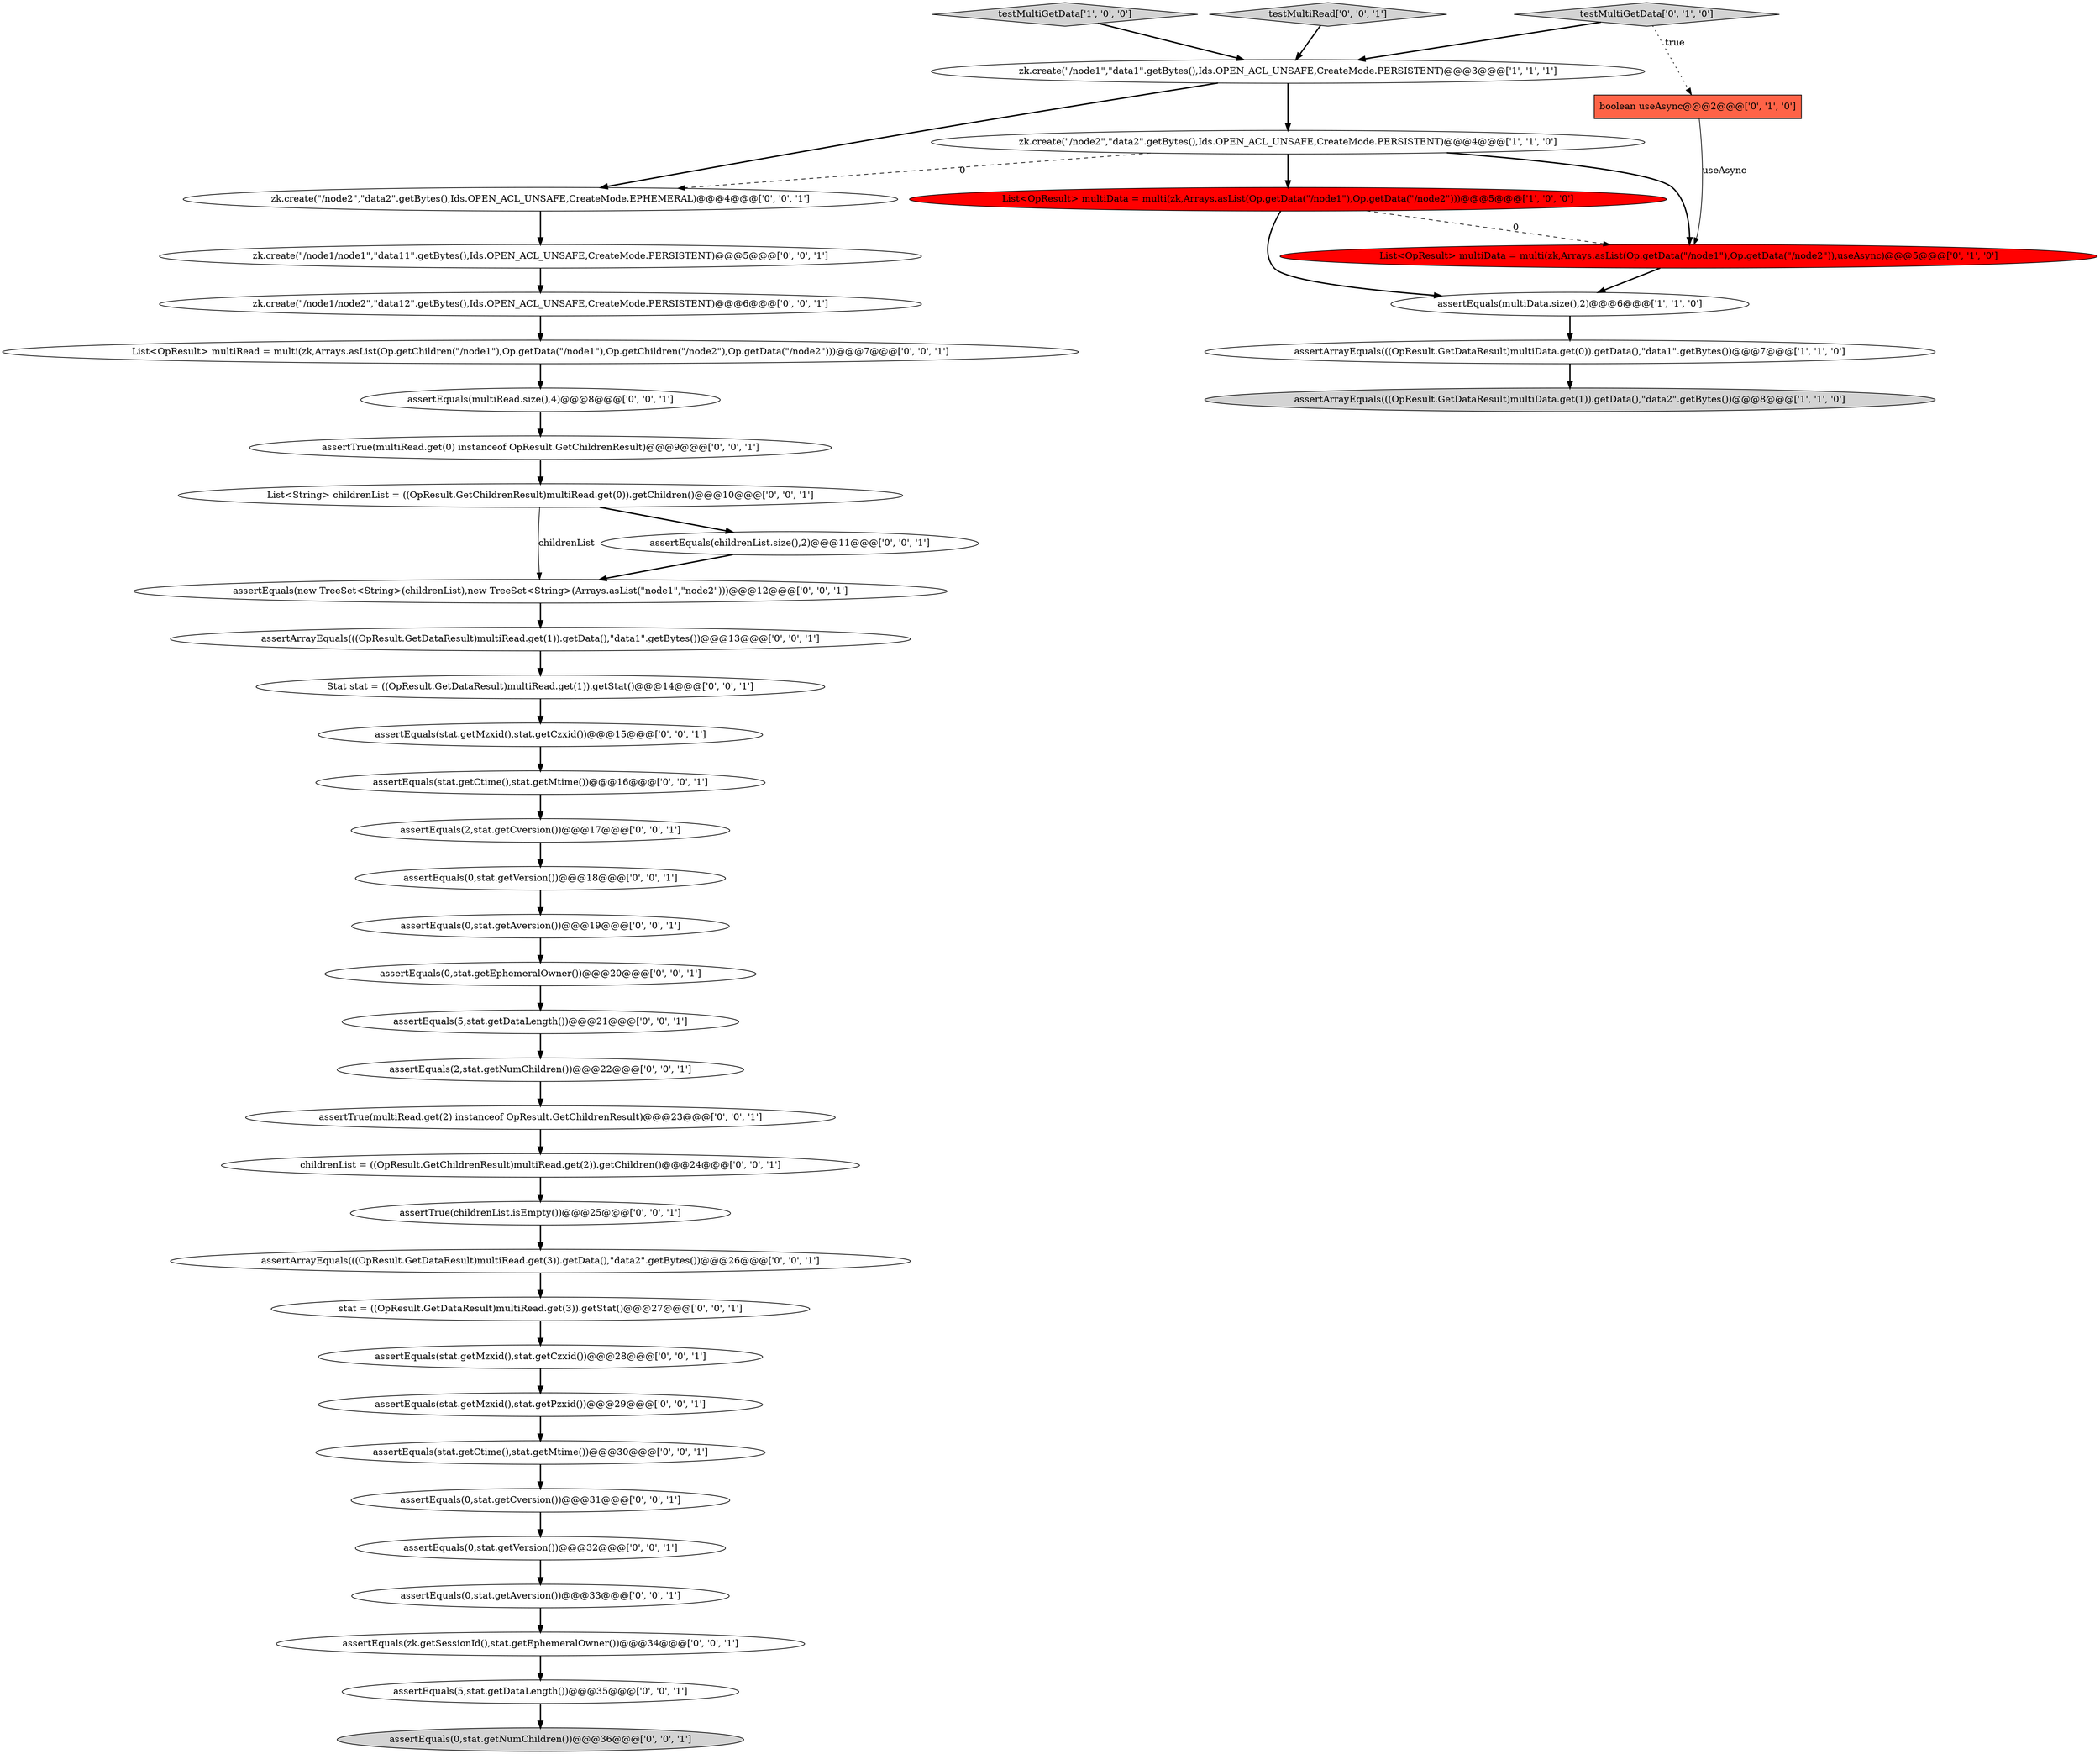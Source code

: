 digraph {
9 [style = filled, label = "boolean useAsync@@@2@@@['0', '1', '0']", fillcolor = tomato, shape = box image = "AAA1AAABBB2BBB"];
2 [style = filled, label = "testMultiGetData['1', '0', '0']", fillcolor = lightgray, shape = diamond image = "AAA0AAABBB1BBB"];
12 [style = filled, label = "assertEquals(0,stat.getNumChildren())@@@36@@@['0', '0', '1']", fillcolor = lightgray, shape = ellipse image = "AAA0AAABBB3BBB"];
17 [style = filled, label = "childrenList = ((OpResult.GetChildrenResult)multiRead.get(2)).getChildren()@@@24@@@['0', '0', '1']", fillcolor = white, shape = ellipse image = "AAA0AAABBB3BBB"];
21 [style = filled, label = "List<String> childrenList = ((OpResult.GetChildrenResult)multiRead.get(0)).getChildren()@@@10@@@['0', '0', '1']", fillcolor = white, shape = ellipse image = "AAA0AAABBB3BBB"];
8 [style = filled, label = "testMultiGetData['0', '1', '0']", fillcolor = lightgray, shape = diamond image = "AAA0AAABBB2BBB"];
32 [style = filled, label = "assertEquals(0,stat.getVersion())@@@32@@@['0', '0', '1']", fillcolor = white, shape = ellipse image = "AAA0AAABBB3BBB"];
13 [style = filled, label = "assertEquals(2,stat.getCversion())@@@17@@@['0', '0', '1']", fillcolor = white, shape = ellipse image = "AAA0AAABBB3BBB"];
28 [style = filled, label = "assertEquals(5,stat.getDataLength())@@@35@@@['0', '0', '1']", fillcolor = white, shape = ellipse image = "AAA0AAABBB3BBB"];
40 [style = filled, label = "zk.create(\"/node2\",\"data2\".getBytes(),Ids.OPEN_ACL_UNSAFE,CreateMode.EPHEMERAL)@@@4@@@['0', '0', '1']", fillcolor = white, shape = ellipse image = "AAA0AAABBB3BBB"];
43 [style = filled, label = "assertEquals(0,stat.getVersion())@@@18@@@['0', '0', '1']", fillcolor = white, shape = ellipse image = "AAA0AAABBB3BBB"];
19 [style = filled, label = "assertEquals(0,stat.getCversion())@@@31@@@['0', '0', '1']", fillcolor = white, shape = ellipse image = "AAA0AAABBB3BBB"];
7 [style = filled, label = "List<OpResult> multiData = multi(zk,Arrays.asList(Op.getData(\"/node1\"),Op.getData(\"/node2\")),useAsync)@@@5@@@['0', '1', '0']", fillcolor = red, shape = ellipse image = "AAA1AAABBB2BBB"];
31 [style = filled, label = "Stat stat = ((OpResult.GetDataResult)multiRead.get(1)).getStat()@@@14@@@['0', '0', '1']", fillcolor = white, shape = ellipse image = "AAA0AAABBB3BBB"];
20 [style = filled, label = "assertEquals(zk.getSessionId(),stat.getEphemeralOwner())@@@34@@@['0', '0', '1']", fillcolor = white, shape = ellipse image = "AAA0AAABBB3BBB"];
3 [style = filled, label = "assertArrayEquals(((OpResult.GetDataResult)multiData.get(0)).getData(),\"data1\".getBytes())@@@7@@@['1', '1', '0']", fillcolor = white, shape = ellipse image = "AAA0AAABBB1BBB"];
14 [style = filled, label = "assertArrayEquals(((OpResult.GetDataResult)multiRead.get(3)).getData(),\"data2\".getBytes())@@@26@@@['0', '0', '1']", fillcolor = white, shape = ellipse image = "AAA0AAABBB3BBB"];
42 [style = filled, label = "assertEquals(0,stat.getEphemeralOwner())@@@20@@@['0', '0', '1']", fillcolor = white, shape = ellipse image = "AAA0AAABBB3BBB"];
0 [style = filled, label = "List<OpResult> multiData = multi(zk,Arrays.asList(Op.getData(\"/node1\"),Op.getData(\"/node2\")))@@@5@@@['1', '0', '0']", fillcolor = red, shape = ellipse image = "AAA1AAABBB1BBB"];
1 [style = filled, label = "assertEquals(multiData.size(),2)@@@6@@@['1', '1', '0']", fillcolor = white, shape = ellipse image = "AAA0AAABBB1BBB"];
29 [style = filled, label = "assertEquals(new TreeSet<String>(childrenList),new TreeSet<String>(Arrays.asList(\"node1\",\"node2\")))@@@12@@@['0', '0', '1']", fillcolor = white, shape = ellipse image = "AAA0AAABBB3BBB"];
35 [style = filled, label = "assertEquals(0,stat.getAversion())@@@19@@@['0', '0', '1']", fillcolor = white, shape = ellipse image = "AAA0AAABBB3BBB"];
4 [style = filled, label = "zk.create(\"/node2\",\"data2\".getBytes(),Ids.OPEN_ACL_UNSAFE,CreateMode.PERSISTENT)@@@4@@@['1', '1', '0']", fillcolor = white, shape = ellipse image = "AAA0AAABBB1BBB"];
27 [style = filled, label = "assertEquals(2,stat.getNumChildren())@@@22@@@['0', '0', '1']", fillcolor = white, shape = ellipse image = "AAA0AAABBB3BBB"];
26 [style = filled, label = "assertEquals(stat.getMzxid(),stat.getCzxid())@@@15@@@['0', '0', '1']", fillcolor = white, shape = ellipse image = "AAA0AAABBB3BBB"];
38 [style = filled, label = "assertEquals(childrenList.size(),2)@@@11@@@['0', '0', '1']", fillcolor = white, shape = ellipse image = "AAA0AAABBB3BBB"];
39 [style = filled, label = "assertEquals(stat.getMzxid(),stat.getPzxid())@@@29@@@['0', '0', '1']", fillcolor = white, shape = ellipse image = "AAA0AAABBB3BBB"];
22 [style = filled, label = "assertTrue(multiRead.get(2) instanceof OpResult.GetChildrenResult)@@@23@@@['0', '0', '1']", fillcolor = white, shape = ellipse image = "AAA0AAABBB3BBB"];
10 [style = filled, label = "assertEquals(stat.getCtime(),stat.getMtime())@@@30@@@['0', '0', '1']", fillcolor = white, shape = ellipse image = "AAA0AAABBB3BBB"];
41 [style = filled, label = "assertTrue(multiRead.get(0) instanceof OpResult.GetChildrenResult)@@@9@@@['0', '0', '1']", fillcolor = white, shape = ellipse image = "AAA0AAABBB3BBB"];
5 [style = filled, label = "assertArrayEquals(((OpResult.GetDataResult)multiData.get(1)).getData(),\"data2\".getBytes())@@@8@@@['1', '1', '0']", fillcolor = lightgray, shape = ellipse image = "AAA0AAABBB1BBB"];
6 [style = filled, label = "zk.create(\"/node1\",\"data1\".getBytes(),Ids.OPEN_ACL_UNSAFE,CreateMode.PERSISTENT)@@@3@@@['1', '1', '1']", fillcolor = white, shape = ellipse image = "AAA0AAABBB1BBB"];
15 [style = filled, label = "zk.create(\"/node1/node1\",\"data11\".getBytes(),Ids.OPEN_ACL_UNSAFE,CreateMode.PERSISTENT)@@@5@@@['0', '0', '1']", fillcolor = white, shape = ellipse image = "AAA0AAABBB3BBB"];
33 [style = filled, label = "assertEquals(0,stat.getAversion())@@@33@@@['0', '0', '1']", fillcolor = white, shape = ellipse image = "AAA0AAABBB3BBB"];
24 [style = filled, label = "assertEquals(multiRead.size(),4)@@@8@@@['0', '0', '1']", fillcolor = white, shape = ellipse image = "AAA0AAABBB3BBB"];
16 [style = filled, label = "assertArrayEquals(((OpResult.GetDataResult)multiRead.get(1)).getData(),\"data1\".getBytes())@@@13@@@['0', '0', '1']", fillcolor = white, shape = ellipse image = "AAA0AAABBB3BBB"];
36 [style = filled, label = "stat = ((OpResult.GetDataResult)multiRead.get(3)).getStat()@@@27@@@['0', '0', '1']", fillcolor = white, shape = ellipse image = "AAA0AAABBB3BBB"];
37 [style = filled, label = "List<OpResult> multiRead = multi(zk,Arrays.asList(Op.getChildren(\"/node1\"),Op.getData(\"/node1\"),Op.getChildren(\"/node2\"),Op.getData(\"/node2\")))@@@7@@@['0', '0', '1']", fillcolor = white, shape = ellipse image = "AAA0AAABBB3BBB"];
23 [style = filled, label = "zk.create(\"/node1/node2\",\"data12\".getBytes(),Ids.OPEN_ACL_UNSAFE,CreateMode.PERSISTENT)@@@6@@@['0', '0', '1']", fillcolor = white, shape = ellipse image = "AAA0AAABBB3BBB"];
30 [style = filled, label = "assertTrue(childrenList.isEmpty())@@@25@@@['0', '0', '1']", fillcolor = white, shape = ellipse image = "AAA0AAABBB3BBB"];
11 [style = filled, label = "assertEquals(stat.getMzxid(),stat.getCzxid())@@@28@@@['0', '0', '1']", fillcolor = white, shape = ellipse image = "AAA0AAABBB3BBB"];
34 [style = filled, label = "testMultiRead['0', '0', '1']", fillcolor = lightgray, shape = diamond image = "AAA0AAABBB3BBB"];
25 [style = filled, label = "assertEquals(stat.getCtime(),stat.getMtime())@@@16@@@['0', '0', '1']", fillcolor = white, shape = ellipse image = "AAA0AAABBB3BBB"];
18 [style = filled, label = "assertEquals(5,stat.getDataLength())@@@21@@@['0', '0', '1']", fillcolor = white, shape = ellipse image = "AAA0AAABBB3BBB"];
15->23 [style = bold, label=""];
42->18 [style = bold, label=""];
7->1 [style = bold, label=""];
37->24 [style = bold, label=""];
33->20 [style = bold, label=""];
25->13 [style = bold, label=""];
2->6 [style = bold, label=""];
35->42 [style = bold, label=""];
9->7 [style = solid, label="useAsync"];
10->19 [style = bold, label=""];
41->21 [style = bold, label=""];
38->29 [style = bold, label=""];
26->25 [style = bold, label=""];
20->28 [style = bold, label=""];
1->3 [style = bold, label=""];
40->15 [style = bold, label=""];
8->6 [style = bold, label=""];
17->30 [style = bold, label=""];
28->12 [style = bold, label=""];
27->22 [style = bold, label=""];
36->11 [style = bold, label=""];
32->33 [style = bold, label=""];
4->7 [style = bold, label=""];
24->41 [style = bold, label=""];
4->0 [style = bold, label=""];
21->38 [style = bold, label=""];
6->4 [style = bold, label=""];
31->26 [style = bold, label=""];
3->5 [style = bold, label=""];
23->37 [style = bold, label=""];
19->32 [style = bold, label=""];
18->27 [style = bold, label=""];
43->35 [style = bold, label=""];
6->40 [style = bold, label=""];
0->1 [style = bold, label=""];
16->31 [style = bold, label=""];
13->43 [style = bold, label=""];
34->6 [style = bold, label=""];
39->10 [style = bold, label=""];
22->17 [style = bold, label=""];
30->14 [style = bold, label=""];
11->39 [style = bold, label=""];
8->9 [style = dotted, label="true"];
4->40 [style = dashed, label="0"];
0->7 [style = dashed, label="0"];
29->16 [style = bold, label=""];
21->29 [style = solid, label="childrenList"];
14->36 [style = bold, label=""];
}
